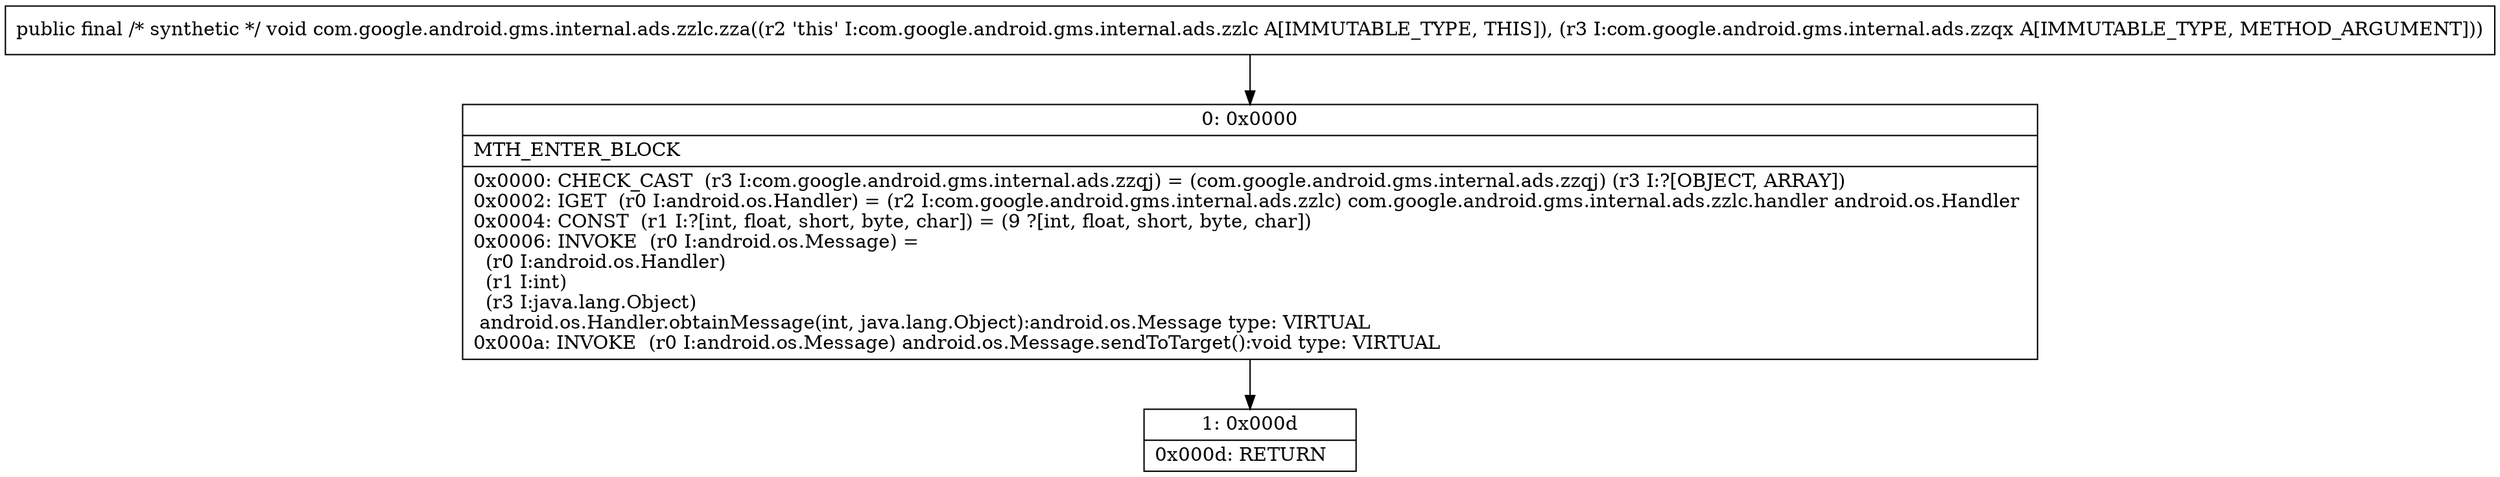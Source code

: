 digraph "CFG forcom.google.android.gms.internal.ads.zzlc.zza(Lcom\/google\/android\/gms\/internal\/ads\/zzqx;)V" {
Node_0 [shape=record,label="{0\:\ 0x0000|MTH_ENTER_BLOCK\l|0x0000: CHECK_CAST  (r3 I:com.google.android.gms.internal.ads.zzqj) = (com.google.android.gms.internal.ads.zzqj) (r3 I:?[OBJECT, ARRAY]) \l0x0002: IGET  (r0 I:android.os.Handler) = (r2 I:com.google.android.gms.internal.ads.zzlc) com.google.android.gms.internal.ads.zzlc.handler android.os.Handler \l0x0004: CONST  (r1 I:?[int, float, short, byte, char]) = (9 ?[int, float, short, byte, char]) \l0x0006: INVOKE  (r0 I:android.os.Message) = \l  (r0 I:android.os.Handler)\l  (r1 I:int)\l  (r3 I:java.lang.Object)\l android.os.Handler.obtainMessage(int, java.lang.Object):android.os.Message type: VIRTUAL \l0x000a: INVOKE  (r0 I:android.os.Message) android.os.Message.sendToTarget():void type: VIRTUAL \l}"];
Node_1 [shape=record,label="{1\:\ 0x000d|0x000d: RETURN   \l}"];
MethodNode[shape=record,label="{public final \/* synthetic *\/ void com.google.android.gms.internal.ads.zzlc.zza((r2 'this' I:com.google.android.gms.internal.ads.zzlc A[IMMUTABLE_TYPE, THIS]), (r3 I:com.google.android.gms.internal.ads.zzqx A[IMMUTABLE_TYPE, METHOD_ARGUMENT])) }"];
MethodNode -> Node_0;
Node_0 -> Node_1;
}

